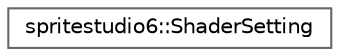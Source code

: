 digraph "Graphical Class Hierarchy"
{
 // LATEX_PDF_SIZE
  bgcolor="transparent";
  edge [fontname=Helvetica,fontsize=10,labelfontname=Helvetica,labelfontsize=10];
  node [fontname=Helvetica,fontsize=10,shape=box,height=0.2,width=0.4];
  rankdir="LR";
  Node0 [id="Node000000",label="spritestudio6::ShaderSetting",height=0.2,width=0.4,color="grey40", fillcolor="white", style="filled",URL="$structspritestudio6_1_1_shader_setting.html",tooltip=" "];
}
